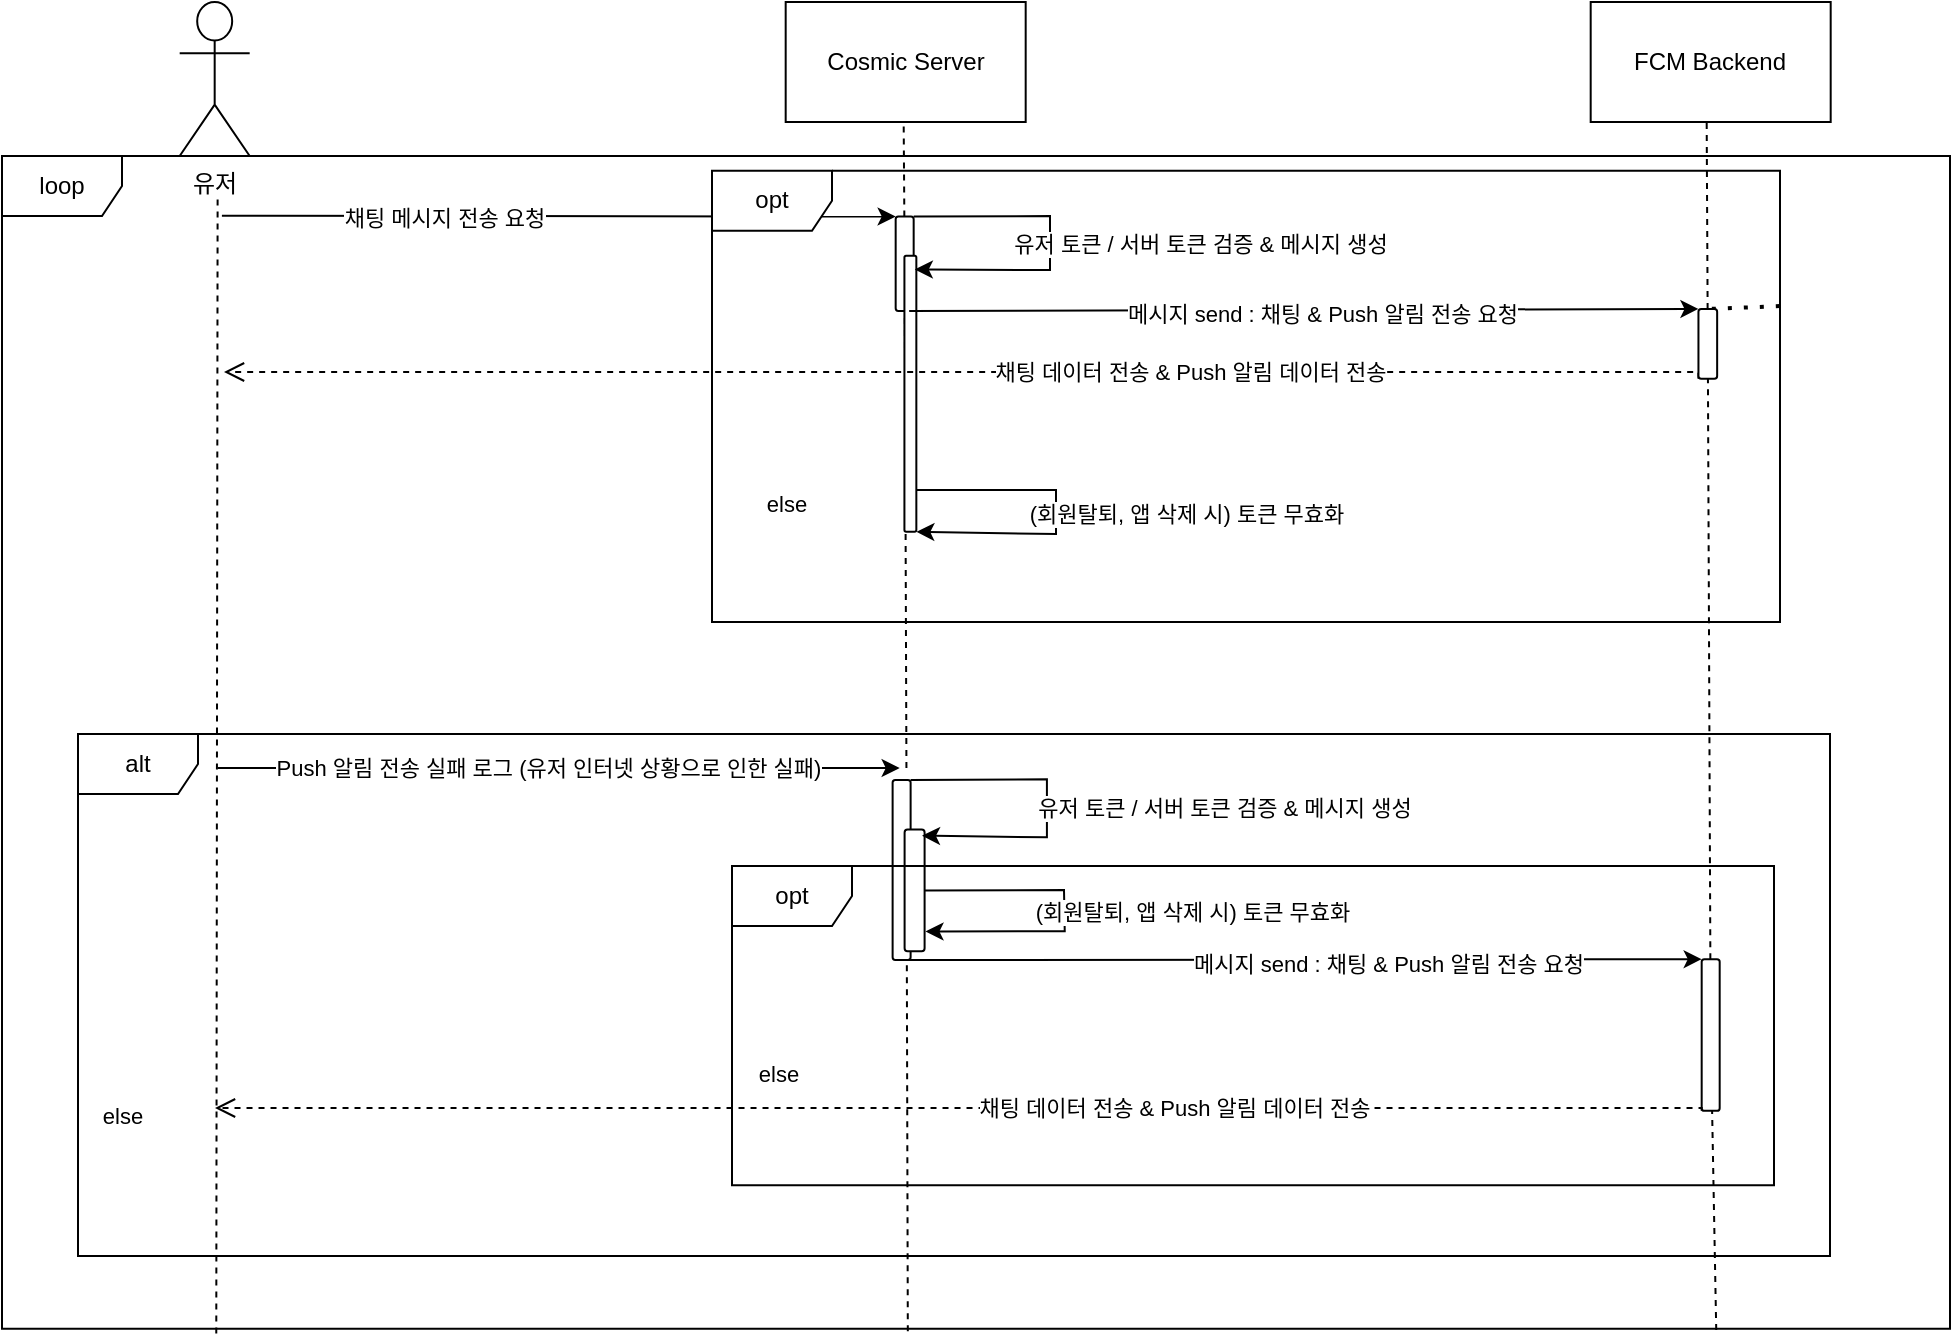 <mxfile version="21.2.3" type="github">
  <diagram name="페이지-1" id="TVinaJ09V7oBKgoMPm-h">
    <mxGraphModel dx="5183" dy="1987" grid="0" gridSize="10" guides="1" tooltips="1" connect="1" arrows="1" fold="1" page="1" pageScale="1" pageWidth="827" pageHeight="1169" math="0" shadow="0">
      <root>
        <mxCell id="0" />
        <mxCell id="1" parent="0" />
        <mxCell id="5GjwP9jPk0JpVu6hQOLm-2" value="Cosmic Server" style="rounded=0;whiteSpace=wrap;html=1;" parent="1" vertex="1">
          <mxGeometry x="-3003.16" y="-1169" width="120" height="60" as="geometry" />
        </mxCell>
        <mxCell id="5GjwP9jPk0JpVu6hQOLm-3" value="FCM Backend" style="rounded=0;whiteSpace=wrap;html=1;" parent="1" vertex="1">
          <mxGeometry x="-2600.66" y="-1169" width="120" height="60" as="geometry" />
        </mxCell>
        <mxCell id="5GjwP9jPk0JpVu6hQOLm-5" value="유저" style="shape=umlActor;verticalLabelPosition=bottom;verticalAlign=top;html=1;outlineConnect=0;" parent="1" vertex="1">
          <mxGeometry x="-3306.16" y="-1169" width="35" height="77" as="geometry" />
        </mxCell>
        <mxCell id="5GjwP9jPk0JpVu6hQOLm-7" value="" style="endArrow=none;dashed=1;html=1;rounded=0;exitX=0.11;exitY=1.004;exitDx=0;exitDy=0;exitPerimeter=0;" parent="1" source="5GjwP9jPk0JpVu6hQOLm-63" edge="1">
          <mxGeometry width="50" height="50" relative="1" as="geometry">
            <mxPoint x="-3287" y="-334" as="sourcePoint" />
            <mxPoint x="-3287.19" y="-1072" as="targetPoint" />
          </mxGeometry>
        </mxCell>
        <mxCell id="5GjwP9jPk0JpVu6hQOLm-8" value="" style="endArrow=none;dashed=1;html=1;rounded=0;" parent="1" source="5GjwP9jPk0JpVu6hQOLm-15" edge="1">
          <mxGeometry width="50" height="50" relative="1" as="geometry">
            <mxPoint x="-2943.13" y="-339" as="sourcePoint" />
            <mxPoint x="-2944.16" y="-1109" as="targetPoint" />
          </mxGeometry>
        </mxCell>
        <mxCell id="5GjwP9jPk0JpVu6hQOLm-9" value="" style="endArrow=none;dashed=1;html=1;rounded=0;" parent="1" source="5GjwP9jPk0JpVu6hQOLm-24" edge="1">
          <mxGeometry width="50" height="50" relative="1" as="geometry">
            <mxPoint x="-2541.63" y="-339" as="sourcePoint" />
            <mxPoint x="-2542.66" y="-1109" as="targetPoint" />
          </mxGeometry>
        </mxCell>
        <mxCell id="5GjwP9jPk0JpVu6hQOLm-12" value="" style="endArrow=classic;html=1;rounded=0;entryX=0;entryY=1;entryDx=0;entryDy=0;exitX=0.181;exitY=0.068;exitDx=0;exitDy=0;exitPerimeter=0;" parent="1" target="5GjwP9jPk0JpVu6hQOLm-15" edge="1">
          <mxGeometry relative="1" as="geometry">
            <mxPoint x="-3285.048" y="-1062.16" as="sourcePoint" />
            <mxPoint x="-2070.16" y="-1072" as="targetPoint" />
          </mxGeometry>
        </mxCell>
        <mxCell id="5GjwP9jPk0JpVu6hQOLm-13" value="채팅 메시지 전송 요청" style="edgeLabel;resizable=0;html=1;align=center;verticalAlign=middle;" parent="5GjwP9jPk0JpVu6hQOLm-12" connectable="0" vertex="1">
          <mxGeometry relative="1" as="geometry">
            <mxPoint x="-58" y="1" as="offset" />
          </mxGeometry>
        </mxCell>
        <mxCell id="5GjwP9jPk0JpVu6hQOLm-17" value="" style="endArrow=none;dashed=1;html=1;rounded=0;" parent="1" target="5GjwP9jPk0JpVu6hQOLm-15" edge="1">
          <mxGeometry width="50" height="50" relative="1" as="geometry">
            <mxPoint x="-2942.786" y="-786.0" as="sourcePoint" />
            <mxPoint x="-2944.16" y="-1109" as="targetPoint" />
          </mxGeometry>
        </mxCell>
        <mxCell id="5GjwP9jPk0JpVu6hQOLm-15" value="" style="rounded=1;whiteSpace=wrap;html=1;rotation=90;" parent="1" vertex="1">
          <mxGeometry x="-2967.28" y="-1042.6" width="47.23" height="9" as="geometry" />
        </mxCell>
        <mxCell id="5GjwP9jPk0JpVu6hQOLm-18" value="" style="rounded=1;whiteSpace=wrap;html=1;rotation=90;" parent="1" vertex="1">
          <mxGeometry x="-3009.84" y="-976.1" width="138.06" height="5.96" as="geometry" />
        </mxCell>
        <mxCell id="5GjwP9jPk0JpVu6hQOLm-21" value="" style="endArrow=classic;html=1;rounded=0;entryX=0.05;entryY=0.128;entryDx=0;entryDy=0;entryPerimeter=0;exitX=0;exitY=0;exitDx=0;exitDy=0;" parent="1" source="5GjwP9jPk0JpVu6hQOLm-15" target="5GjwP9jPk0JpVu6hQOLm-18" edge="1">
          <mxGeometry relative="1" as="geometry">
            <mxPoint x="-2938.16" y="-1052" as="sourcePoint" />
            <mxPoint x="-2818.16" y="-1017" as="targetPoint" />
            <Array as="points">
              <mxPoint x="-2871" y="-1062" />
              <mxPoint x="-2871" y="-1035" />
            </Array>
          </mxGeometry>
        </mxCell>
        <mxCell id="5GjwP9jPk0JpVu6hQOLm-22" value="유저 토큰 / 서버 토큰 검증 &amp;amp; 메시지 생성" style="edgeLabel;resizable=0;html=1;align=center;verticalAlign=middle;" parent="5GjwP9jPk0JpVu6hQOLm-21" connectable="0" vertex="1">
          <mxGeometry relative="1" as="geometry">
            <mxPoint x="75" as="offset" />
          </mxGeometry>
        </mxCell>
        <mxCell id="5GjwP9jPk0JpVu6hQOLm-25" value="" style="endArrow=none;dashed=1;html=1;rounded=0;" parent="1" source="5GjwP9jPk0JpVu6hQOLm-45" target="5GjwP9jPk0JpVu6hQOLm-24" edge="1">
          <mxGeometry width="50" height="50" relative="1" as="geometry">
            <mxPoint x="-2541.63" y="-339" as="sourcePoint" />
            <mxPoint x="-2542.66" y="-1109" as="targetPoint" />
          </mxGeometry>
        </mxCell>
        <mxCell id="5GjwP9jPk0JpVu6hQOLm-26" value="" style="endArrow=classic;html=1;rounded=0;exitX=1;exitY=0.25;exitDx=0;exitDy=0;entryX=0;entryY=1;entryDx=0;entryDy=0;" parent="1" source="5GjwP9jPk0JpVu6hQOLm-15" target="5GjwP9jPk0JpVu6hQOLm-24" edge="1">
          <mxGeometry relative="1" as="geometry">
            <mxPoint x="-2061.16" y="-908" as="sourcePoint" />
            <mxPoint x="-1810.16" y="-908" as="targetPoint" />
          </mxGeometry>
        </mxCell>
        <mxCell id="5GjwP9jPk0JpVu6hQOLm-27" value="메시지 send : 채팅 &amp;amp; Push 알림 전송 요청" style="edgeLabel;resizable=0;html=1;align=center;verticalAlign=middle;" parent="5GjwP9jPk0JpVu6hQOLm-26" connectable="0" vertex="1">
          <mxGeometry relative="1" as="geometry">
            <mxPoint x="9" y="2" as="offset" />
          </mxGeometry>
        </mxCell>
        <mxCell id="5GjwP9jPk0JpVu6hQOLm-43" value="채팅 데이터 전송 &amp;amp; Push 알림 데이터 전송" style="html=1;verticalAlign=bottom;endArrow=open;dashed=1;endSize=8;edgeStyle=elbowEdgeStyle;elbow=vertical;curved=0;rounded=0;exitX=1;exitY=1;exitDx=0;exitDy=0;" parent="1" source="5GjwP9jPk0JpVu6hQOLm-24" edge="1">
          <mxGeometry x="-0.304" y="9" relative="1" as="geometry">
            <mxPoint x="-2553" y="-832.83" as="sourcePoint" />
            <mxPoint x="-3284" y="-984" as="targetPoint" />
            <Array as="points">
              <mxPoint x="-2870" y="-984" />
              <mxPoint x="-2810" y="-833" />
              <mxPoint x="-2808" y="-828" />
            </Array>
            <mxPoint as="offset" />
          </mxGeometry>
        </mxCell>
        <mxCell id="5GjwP9jPk0JpVu6hQOLm-48" value="opt" style="shape=umlFrame;whiteSpace=wrap;html=1;pointerEvents=0;" parent="1" vertex="1">
          <mxGeometry x="-3040" y="-1084.65" width="534" height="225.65" as="geometry" />
        </mxCell>
        <mxCell id="5GjwP9jPk0JpVu6hQOLm-49" value="" style="endArrow=none;dashed=1;html=1;dashPattern=1 3;strokeWidth=2;rounded=0;exitX=-0.001;exitY=0.283;exitDx=0;exitDy=0;exitPerimeter=0;" parent="1" source="5GjwP9jPk0JpVu6hQOLm-24" edge="1">
          <mxGeometry width="50" height="50" relative="1" as="geometry">
            <mxPoint x="-2999" y="-1026" as="sourcePoint" />
            <mxPoint x="-2505" y="-1017" as="targetPoint" />
          </mxGeometry>
        </mxCell>
        <mxCell id="5GjwP9jPk0JpVu6hQOLm-51" value="" style="endArrow=classic;html=1;rounded=0;entryX=1;entryY=0;entryDx=0;entryDy=0;" parent="1" target="5GjwP9jPk0JpVu6hQOLm-18" edge="1">
          <mxGeometry relative="1" as="geometry">
            <mxPoint x="-2938" y="-925" as="sourcePoint" />
            <mxPoint x="-2923" y="-986" as="targetPoint" />
            <Array as="points">
              <mxPoint x="-2868" y="-925" />
              <mxPoint x="-2868" y="-903" />
            </Array>
          </mxGeometry>
        </mxCell>
        <mxCell id="5GjwP9jPk0JpVu6hQOLm-52" value="(회원탈퇴, 앱 삭제 시) 토큰 무효화" style="edgeLabel;resizable=0;html=1;align=center;verticalAlign=middle;" parent="5GjwP9jPk0JpVu6hQOLm-51" connectable="0" vertex="1">
          <mxGeometry relative="1" as="geometry">
            <mxPoint x="65" y="1" as="offset" />
          </mxGeometry>
        </mxCell>
        <mxCell id="5GjwP9jPk0JpVu6hQOLm-56" value="else" style="edgeLabel;resizable=0;html=1;align=center;verticalAlign=middle;" parent="1" connectable="0" vertex="1">
          <mxGeometry x="-3003.16" y="-918.001" as="geometry" />
        </mxCell>
        <mxCell id="5GjwP9jPk0JpVu6hQOLm-57" value="alt" style="shape=umlFrame;whiteSpace=wrap;html=1;pointerEvents=0;" parent="1" vertex="1">
          <mxGeometry x="-3357" y="-803" width="876" height="261" as="geometry" />
        </mxCell>
        <mxCell id="5GjwP9jPk0JpVu6hQOLm-60" value="" style="endArrow=none;dashed=1;html=1;rounded=0;exitX=0.465;exitY=1.002;exitDx=0;exitDy=0;exitPerimeter=0;" parent="1" source="5GjwP9jPk0JpVu6hQOLm-63" edge="1">
          <mxGeometry width="50" height="50" relative="1" as="geometry">
            <mxPoint x="-2943.13" y="-339" as="sourcePoint" />
            <mxPoint x="-2942.691" y="-730" as="targetPoint" />
          </mxGeometry>
        </mxCell>
        <mxCell id="5GjwP9jPk0JpVu6hQOLm-61" value="" style="endArrow=classic;html=1;rounded=0;entryX=0;entryY=1;entryDx=0;entryDy=0;" parent="1" edge="1">
          <mxGeometry relative="1" as="geometry">
            <mxPoint x="-3287" y="-786" as="sourcePoint" />
            <mxPoint x="-2946.16" y="-786.0" as="targetPoint" />
          </mxGeometry>
        </mxCell>
        <mxCell id="5GjwP9jPk0JpVu6hQOLm-62" value="Push 알림 전송 실패 로그 (유저 인터넷 상황으로 인한 실패)" style="edgeLabel;resizable=0;html=1;align=center;verticalAlign=middle;" parent="5GjwP9jPk0JpVu6hQOLm-61" connectable="0" vertex="1">
          <mxGeometry relative="1" as="geometry">
            <mxPoint x="-6" as="offset" />
          </mxGeometry>
        </mxCell>
        <mxCell id="5GjwP9jPk0JpVu6hQOLm-63" value="loop" style="shape=umlFrame;whiteSpace=wrap;html=1;pointerEvents=0;" parent="1" vertex="1">
          <mxGeometry x="-3395" y="-1092" width="974" height="586.42" as="geometry" />
        </mxCell>
        <mxCell id="5GjwP9jPk0JpVu6hQOLm-77" value="" style="rounded=1;whiteSpace=wrap;html=1;rotation=90;" parent="1" vertex="1">
          <mxGeometry x="-2990.23" y="-739.52" width="90.08" height="9" as="geometry" />
        </mxCell>
        <mxCell id="5GjwP9jPk0JpVu6hQOLm-78" value="" style="rounded=1;whiteSpace=wrap;html=1;rotation=90;" parent="1" vertex="1">
          <mxGeometry x="-2969.12" y="-729.77" width="60.84" height="10" as="geometry" />
        </mxCell>
        <mxCell id="5GjwP9jPk0JpVu6hQOLm-79" value="" style="endArrow=classic;html=1;rounded=0;entryX=0.05;entryY=0.128;entryDx=0;entryDy=0;entryPerimeter=0;exitX=0;exitY=0;exitDx=0;exitDy=0;" parent="1" source="5GjwP9jPk0JpVu6hQOLm-77" target="5GjwP9jPk0JpVu6hQOLm-78" edge="1">
          <mxGeometry relative="1" as="geometry">
            <mxPoint x="-2939.7" y="-770.35" as="sourcePoint" />
            <mxPoint x="-2819.7" y="-735.35" as="targetPoint" />
            <Array as="points">
              <mxPoint x="-2872.54" y="-780.35" />
              <mxPoint x="-2872.54" y="-751.35" />
            </Array>
          </mxGeometry>
        </mxCell>
        <mxCell id="5GjwP9jPk0JpVu6hQOLm-80" value="유저 토큰 / 서버 토큰 검증 &amp;amp; 메시지 생성" style="edgeLabel;resizable=0;html=1;align=center;verticalAlign=middle;" parent="5GjwP9jPk0JpVu6hQOLm-79" connectable="0" vertex="1">
          <mxGeometry relative="1" as="geometry">
            <mxPoint x="88" y="2" as="offset" />
          </mxGeometry>
        </mxCell>
        <mxCell id="5GjwP9jPk0JpVu6hQOLm-81" value="" style="endArrow=classic;html=1;rounded=0;exitX=1;exitY=0.25;exitDx=0;exitDy=0;entryX=0;entryY=1;entryDx=0;entryDy=0;" parent="1" source="5GjwP9jPk0JpVu6hQOLm-77" target="5GjwP9jPk0JpVu6hQOLm-45" edge="1">
          <mxGeometry relative="1" as="geometry">
            <mxPoint x="-2062.7" y="-626.35" as="sourcePoint" />
            <mxPoint x="-2540" y="-618" as="targetPoint" />
          </mxGeometry>
        </mxCell>
        <mxCell id="5GjwP9jPk0JpVu6hQOLm-83" value="opt" style="shape=umlFrame;whiteSpace=wrap;html=1;pointerEvents=0;" parent="1" vertex="1">
          <mxGeometry x="-3030" y="-737" width="521" height="159.65" as="geometry" />
        </mxCell>
        <mxCell id="5GjwP9jPk0JpVu6hQOLm-85" value="" style="endArrow=classic;html=1;rounded=0;exitX=0.5;exitY=0;exitDx=0;exitDy=0;entryX=0.837;entryY=-0.045;entryDx=0;entryDy=0;entryPerimeter=0;" parent="1" source="5GjwP9jPk0JpVu6hQOLm-78" target="5GjwP9jPk0JpVu6hQOLm-78" edge="1">
          <mxGeometry relative="1" as="geometry">
            <mxPoint x="-2931.63" y="-733.35" as="sourcePoint" />
            <mxPoint x="-2924.54" y="-704.35" as="targetPoint" />
            <Array as="points">
              <mxPoint x="-2864" y="-725" />
              <mxPoint x="-2863.63" y="-704.35" />
            </Array>
          </mxGeometry>
        </mxCell>
        <mxCell id="5GjwP9jPk0JpVu6hQOLm-86" value="(회원탈퇴, 앱 삭제 시) 토큰 무효화" style="edgeLabel;resizable=0;html=1;align=center;verticalAlign=middle;" parent="5GjwP9jPk0JpVu6hQOLm-85" connectable="0" vertex="1">
          <mxGeometry relative="1" as="geometry">
            <mxPoint x="64" as="offset" />
          </mxGeometry>
        </mxCell>
        <mxCell id="5GjwP9jPk0JpVu6hQOLm-89" value="else" style="edgeLabel;resizable=0;html=1;align=center;verticalAlign=middle;" parent="1" connectable="0" vertex="1">
          <mxGeometry x="-3007" y="-633.001" as="geometry" />
        </mxCell>
        <mxCell id="5GjwP9jPk0JpVu6hQOLm-91" value="" style="endArrow=none;dashed=1;html=1;rounded=0;exitX=0.88;exitY=1.001;exitDx=0;exitDy=0;exitPerimeter=0;" parent="1" source="5GjwP9jPk0JpVu6hQOLm-63" target="5GjwP9jPk0JpVu6hQOLm-45" edge="1">
          <mxGeometry width="50" height="50" relative="1" as="geometry">
            <mxPoint x="-2542" y="-506" as="sourcePoint" />
            <mxPoint x="-2541" y="-828" as="targetPoint" />
          </mxGeometry>
        </mxCell>
        <mxCell id="5GjwP9jPk0JpVu6hQOLm-45" value="" style="rounded=1;whiteSpace=wrap;html=1;rotation=90;" parent="1" vertex="1">
          <mxGeometry x="-2578.58" y="-657" width="75.84" height="9" as="geometry" />
        </mxCell>
        <mxCell id="5GjwP9jPk0JpVu6hQOLm-92" value="채팅 데이터 전송 &amp;amp; Push 알림 데이터 전송" style="html=1;verticalAlign=bottom;endArrow=open;dashed=1;endSize=8;edgeStyle=elbowEdgeStyle;elbow=vertical;curved=0;rounded=0;exitX=1;exitY=1;exitDx=0;exitDy=0;" parent="1" source="5GjwP9jPk0JpVu6hQOLm-45" edge="1">
          <mxGeometry x="-0.288" y="9" relative="1" as="geometry">
            <mxPoint x="-2549.5" y="-611" as="sourcePoint" />
            <mxPoint x="-3288.5" y="-616" as="targetPoint" />
            <Array as="points">
              <mxPoint x="-2781.5" y="-616" />
              <mxPoint x="-2813.5" y="-616" />
              <mxPoint x="-2811.5" y="-611" />
            </Array>
            <mxPoint as="offset" />
          </mxGeometry>
        </mxCell>
        <mxCell id="5GjwP9jPk0JpVu6hQOLm-24" value="" style="rounded=1;whiteSpace=wrap;html=1;rotation=90;" parent="1" vertex="1">
          <mxGeometry x="-2559.55" y="-1002.77" width="34.9" height="9.35" as="geometry" />
        </mxCell>
        <mxCell id="h1ilbxux6WHLbRiqgfl4-1" value="메시지 send : 채팅 &amp;amp; Push 알림 전송 요청" style="edgeLabel;resizable=0;html=1;align=center;verticalAlign=middle;" parent="1" connectable="0" vertex="1">
          <mxGeometry x="-2702.004" y="-688.005" as="geometry" />
        </mxCell>
        <mxCell id="lEMHjlZ70GE2hxGocxsY-1" value="else" style="edgeLabel;resizable=0;html=1;align=center;verticalAlign=middle;" connectable="0" vertex="1" parent="1">
          <mxGeometry x="-2997" y="-623.001" as="geometry">
            <mxPoint x="-338" y="11" as="offset" />
          </mxGeometry>
        </mxCell>
      </root>
    </mxGraphModel>
  </diagram>
</mxfile>
